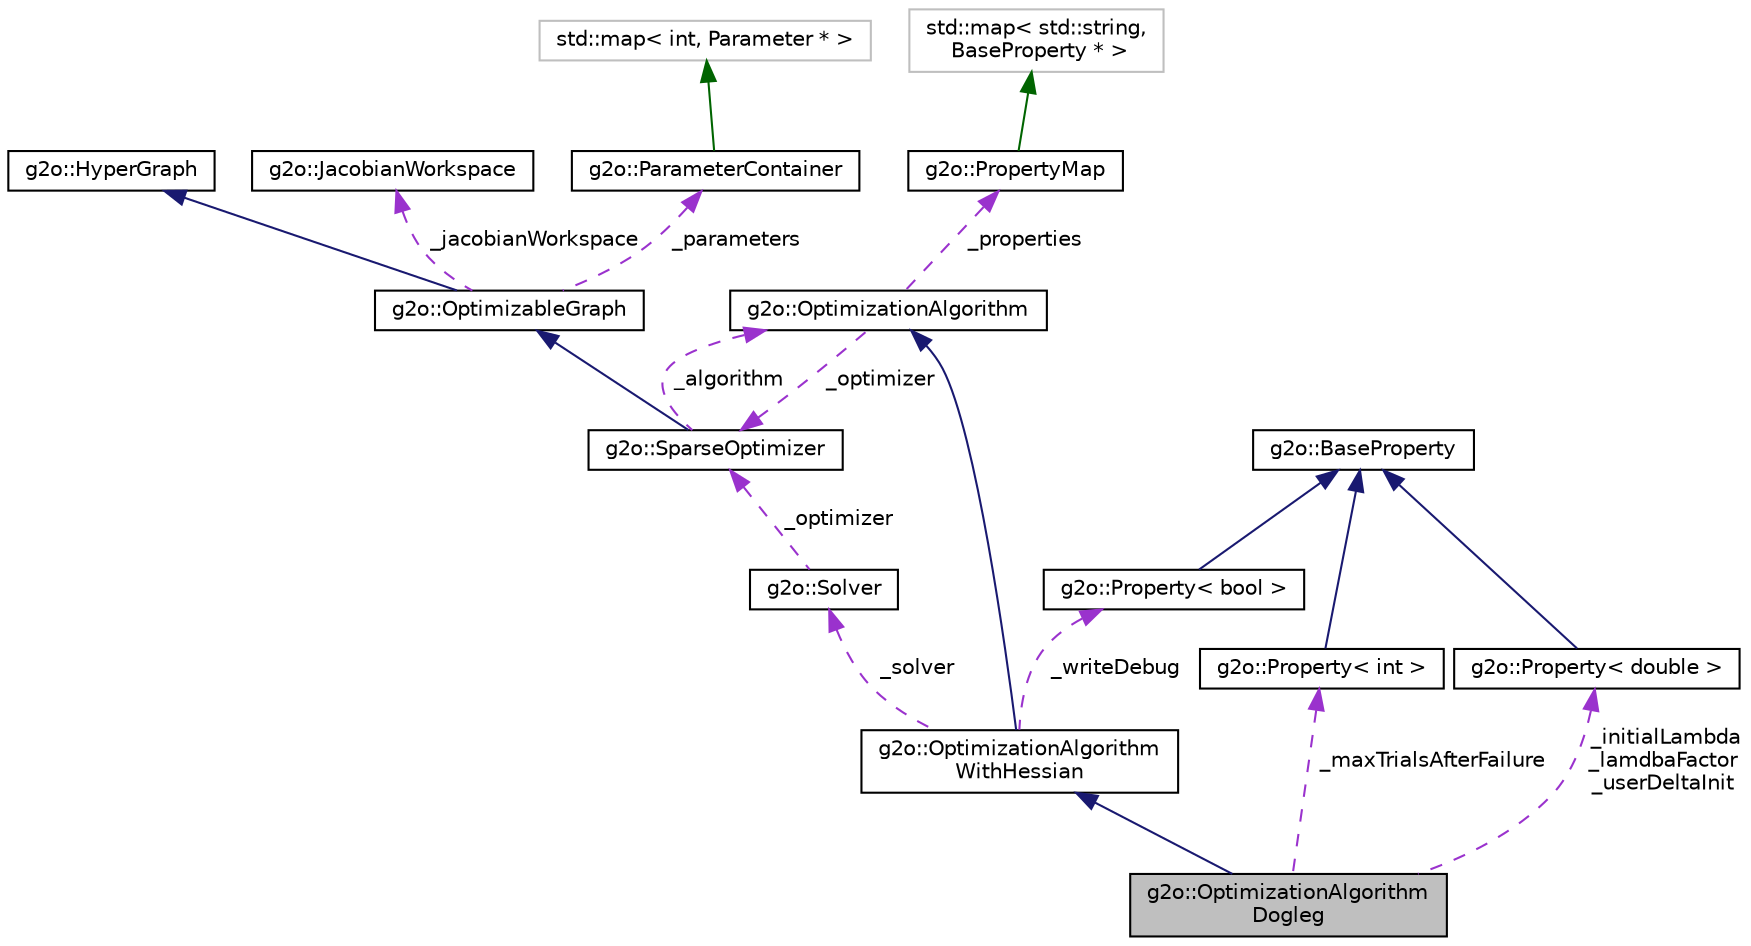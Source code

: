 digraph "g2o::OptimizationAlgorithmDogleg"
{
  edge [fontname="Helvetica",fontsize="10",labelfontname="Helvetica",labelfontsize="10"];
  node [fontname="Helvetica",fontsize="10",shape=record];
  Node1 [label="g2o::OptimizationAlgorithm\lDogleg",height=0.2,width=0.4,color="black", fillcolor="grey75", style="filled", fontcolor="black"];
  Node2 -> Node1 [dir="back",color="midnightblue",fontsize="10",style="solid"];
  Node2 [label="g2o::OptimizationAlgorithm\lWithHessian",height=0.2,width=0.4,color="black", fillcolor="white", style="filled",URL="$classg2o_1_1OptimizationAlgorithmWithHessian.html",tooltip="Base for solvers operating on the approximated Hessian, e.g., Gauss-Newton, Levenberg. "];
  Node3 -> Node2 [dir="back",color="midnightblue",fontsize="10",style="solid"];
  Node3 [label="g2o::OptimizationAlgorithm",height=0.2,width=0.4,color="black", fillcolor="white", style="filled",URL="$classg2o_1_1OptimizationAlgorithm.html",tooltip="Generic interface for a non-linear solver operating on a graph. "];
  Node4 -> Node3 [dir="back",color="darkorchid3",fontsize="10",style="dashed",label=" _properties" ];
  Node4 [label="g2o::PropertyMap",height=0.2,width=0.4,color="black", fillcolor="white", style="filled",URL="$classg2o_1_1PropertyMap.html",tooltip="a collection of properties mapping from name to the property itself "];
  Node5 -> Node4 [dir="back",color="darkgreen",fontsize="10",style="solid"];
  Node5 [label="std::map\< std::string,\l BaseProperty * \>",height=0.2,width=0.4,color="grey75", fillcolor="white", style="filled"];
  Node6 -> Node3 [dir="back",color="darkorchid3",fontsize="10",style="dashed",label=" _optimizer" ];
  Node6 [label="g2o::SparseOptimizer",height=0.2,width=0.4,color="black", fillcolor="white", style="filled",URL="$classg2o_1_1SparseOptimizer.html"];
  Node7 -> Node6 [dir="back",color="midnightblue",fontsize="10",style="solid"];
  Node7 [label="g2o::OptimizableGraph",height=0.2,width=0.4,color="black", fillcolor="white", style="filled",URL="$structg2o_1_1OptimizableGraph.html"];
  Node8 -> Node7 [dir="back",color="midnightblue",fontsize="10",style="solid"];
  Node8 [label="g2o::HyperGraph",height=0.2,width=0.4,color="black", fillcolor="white", style="filled",URL="$classg2o_1_1HyperGraph.html"];
  Node9 -> Node7 [dir="back",color="darkorchid3",fontsize="10",style="dashed",label=" _jacobianWorkspace" ];
  Node9 [label="g2o::JacobianWorkspace",height=0.2,width=0.4,color="black", fillcolor="white", style="filled",URL="$classg2o_1_1JacobianWorkspace.html",tooltip="provide memory workspace for computing the Jacobians "];
  Node10 -> Node7 [dir="back",color="darkorchid3",fontsize="10",style="dashed",label=" _parameters" ];
  Node10 [label="g2o::ParameterContainer",height=0.2,width=0.4,color="black", fillcolor="white", style="filled",URL="$classg2o_1_1ParameterContainer.html",tooltip="map id to parameters "];
  Node11 -> Node10 [dir="back",color="darkgreen",fontsize="10",style="solid"];
  Node11 [label="std::map\< int, Parameter * \>",height=0.2,width=0.4,color="grey75", fillcolor="white", style="filled"];
  Node3 -> Node6 [dir="back",color="darkorchid3",fontsize="10",style="dashed",label=" _algorithm" ];
  Node12 -> Node2 [dir="back",color="darkorchid3",fontsize="10",style="dashed",label=" _solver" ];
  Node12 [label="g2o::Solver",height=0.2,width=0.4,color="black", fillcolor="white", style="filled",URL="$classg2o_1_1Solver.html",tooltip="Generic interface for a sparse solver operating on a graph which solves one iteration of the lineariz..."];
  Node6 -> Node12 [dir="back",color="darkorchid3",fontsize="10",style="dashed",label=" _optimizer" ];
  Node13 -> Node2 [dir="back",color="darkorchid3",fontsize="10",style="dashed",label=" _writeDebug" ];
  Node13 [label="g2o::Property\< bool \>",height=0.2,width=0.4,color="black", fillcolor="white", style="filled",URL="$classg2o_1_1Property.html"];
  Node14 -> Node13 [dir="back",color="midnightblue",fontsize="10",style="solid"];
  Node14 [label="g2o::BaseProperty",height=0.2,width=0.4,color="black", fillcolor="white", style="filled",URL="$classg2o_1_1BaseProperty.html"];
  Node15 -> Node1 [dir="back",color="darkorchid3",fontsize="10",style="dashed",label=" _maxTrialsAfterFailure" ];
  Node15 [label="g2o::Property\< int \>",height=0.2,width=0.4,color="black", fillcolor="white", style="filled",URL="$classg2o_1_1Property.html"];
  Node14 -> Node15 [dir="back",color="midnightblue",fontsize="10",style="solid"];
  Node16 -> Node1 [dir="back",color="darkorchid3",fontsize="10",style="dashed",label=" _initialLambda\n_lamdbaFactor\n_userDeltaInit" ];
  Node16 [label="g2o::Property\< double \>",height=0.2,width=0.4,color="black", fillcolor="white", style="filled",URL="$classg2o_1_1Property.html"];
  Node14 -> Node16 [dir="back",color="midnightblue",fontsize="10",style="solid"];
}
